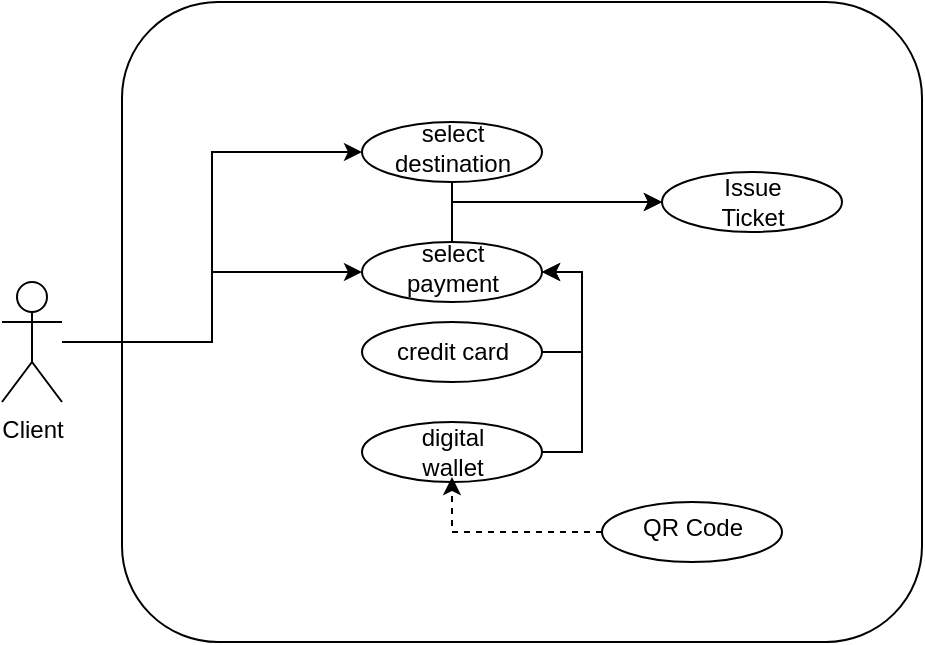 <mxfile version="21.1.1" type="github">
  <diagram id="C5RBs43oDa-KdzZeNtuy" name="Page-1">
    <mxGraphModel dx="894" dy="456" grid="1" gridSize="10" guides="1" tooltips="1" connect="1" arrows="1" fold="1" page="1" pageScale="1" pageWidth="827" pageHeight="1169" math="0" shadow="0">
      <root>
        <mxCell id="WIyWlLk6GJQsqaUBKTNV-0" />
        <mxCell id="WIyWlLk6GJQsqaUBKTNV-1" parent="WIyWlLk6GJQsqaUBKTNV-0" />
        <mxCell id="OMXw2gWQCEcpu0v6LKVS-0" value="" style="rounded=1;whiteSpace=wrap;html=1;" vertex="1" parent="WIyWlLk6GJQsqaUBKTNV-1">
          <mxGeometry x="140" y="20" width="400" height="320" as="geometry" />
        </mxCell>
        <mxCell id="OMXw2gWQCEcpu0v6LKVS-8" style="edgeStyle=orthogonalEdgeStyle;rounded=0;orthogonalLoop=1;jettySize=auto;html=1;entryX=0;entryY=0.5;entryDx=0;entryDy=0;" edge="1" parent="WIyWlLk6GJQsqaUBKTNV-1" source="OMXw2gWQCEcpu0v6LKVS-1" target="OMXw2gWQCEcpu0v6LKVS-6">
          <mxGeometry relative="1" as="geometry" />
        </mxCell>
        <mxCell id="OMXw2gWQCEcpu0v6LKVS-13" style="edgeStyle=orthogonalEdgeStyle;rounded=0;orthogonalLoop=1;jettySize=auto;html=1;entryX=0;entryY=0.5;entryDx=0;entryDy=0;" edge="1" parent="WIyWlLk6GJQsqaUBKTNV-1" source="OMXw2gWQCEcpu0v6LKVS-1" target="OMXw2gWQCEcpu0v6LKVS-11">
          <mxGeometry relative="1" as="geometry" />
        </mxCell>
        <mxCell id="OMXw2gWQCEcpu0v6LKVS-1" value="Client" style="shape=umlActor;verticalLabelPosition=bottom;verticalAlign=top;html=1;outlineConnect=0;" vertex="1" parent="WIyWlLk6GJQsqaUBKTNV-1">
          <mxGeometry x="80" y="160" width="30" height="60" as="geometry" />
        </mxCell>
        <mxCell id="OMXw2gWQCEcpu0v6LKVS-27" style="edgeStyle=orthogonalEdgeStyle;rounded=0;orthogonalLoop=1;jettySize=auto;html=1;exitX=0.5;exitY=1;exitDx=0;exitDy=0;entryX=0;entryY=0.5;entryDx=0;entryDy=0;" edge="1" parent="WIyWlLk6GJQsqaUBKTNV-1" source="OMXw2gWQCEcpu0v6LKVS-6" target="OMXw2gWQCEcpu0v6LKVS-25">
          <mxGeometry relative="1" as="geometry">
            <Array as="points">
              <mxPoint x="305" y="120" />
            </Array>
          </mxGeometry>
        </mxCell>
        <mxCell id="OMXw2gWQCEcpu0v6LKVS-6" value="" style="ellipse;whiteSpace=wrap;html=1;" vertex="1" parent="WIyWlLk6GJQsqaUBKTNV-1">
          <mxGeometry x="260" y="80" width="90" height="30" as="geometry" />
        </mxCell>
        <mxCell id="OMXw2gWQCEcpu0v6LKVS-7" value="select&lt;br style=&quot;border-color: var(--border-color);&quot;&gt;destination" style="text;html=1;strokeColor=none;fillColor=none;align=center;verticalAlign=middle;whiteSpace=wrap;rounded=0;" vertex="1" parent="WIyWlLk6GJQsqaUBKTNV-1">
          <mxGeometry x="272.5" y="80" width="65" height="25" as="geometry" />
        </mxCell>
        <mxCell id="OMXw2gWQCEcpu0v6LKVS-11" value="" style="ellipse;whiteSpace=wrap;html=1;" vertex="1" parent="WIyWlLk6GJQsqaUBKTNV-1">
          <mxGeometry x="260" y="140" width="90" height="30" as="geometry" />
        </mxCell>
        <mxCell id="OMXw2gWQCEcpu0v6LKVS-28" style="edgeStyle=orthogonalEdgeStyle;rounded=0;orthogonalLoop=1;jettySize=auto;html=1;exitX=0.5;exitY=0;exitDx=0;exitDy=0;" edge="1" parent="WIyWlLk6GJQsqaUBKTNV-1" source="OMXw2gWQCEcpu0v6LKVS-12">
          <mxGeometry relative="1" as="geometry">
            <mxPoint x="410" y="120" as="targetPoint" />
            <Array as="points">
              <mxPoint x="305" y="120" />
            </Array>
          </mxGeometry>
        </mxCell>
        <mxCell id="OMXw2gWQCEcpu0v6LKVS-12" value="select&lt;br style=&quot;border-color: var(--border-color);&quot;&gt;payment" style="text;html=1;strokeColor=none;fillColor=none;align=center;verticalAlign=middle;whiteSpace=wrap;rounded=0;" vertex="1" parent="WIyWlLk6GJQsqaUBKTNV-1">
          <mxGeometry x="272.5" y="140" width="65" height="25" as="geometry" />
        </mxCell>
        <mxCell id="OMXw2gWQCEcpu0v6LKVS-22" style="edgeStyle=orthogonalEdgeStyle;rounded=0;orthogonalLoop=1;jettySize=auto;html=1;exitX=1;exitY=0.5;exitDx=0;exitDy=0;entryX=1;entryY=0.5;entryDx=0;entryDy=0;" edge="1" parent="WIyWlLk6GJQsqaUBKTNV-1" source="OMXw2gWQCEcpu0v6LKVS-14" target="OMXw2gWQCEcpu0v6LKVS-11">
          <mxGeometry relative="1" as="geometry" />
        </mxCell>
        <mxCell id="OMXw2gWQCEcpu0v6LKVS-14" value="" style="ellipse;whiteSpace=wrap;html=1;" vertex="1" parent="WIyWlLk6GJQsqaUBKTNV-1">
          <mxGeometry x="260" y="180" width="90" height="30" as="geometry" />
        </mxCell>
        <mxCell id="OMXw2gWQCEcpu0v6LKVS-15" value="credit card" style="text;html=1;strokeColor=none;fillColor=none;align=center;verticalAlign=middle;whiteSpace=wrap;rounded=0;" vertex="1" parent="WIyWlLk6GJQsqaUBKTNV-1">
          <mxGeometry x="272.5" y="182.5" width="65" height="25" as="geometry" />
        </mxCell>
        <mxCell id="OMXw2gWQCEcpu0v6LKVS-23" style="edgeStyle=orthogonalEdgeStyle;rounded=0;orthogonalLoop=1;jettySize=auto;html=1;exitX=1;exitY=0.5;exitDx=0;exitDy=0;entryX=1;entryY=0.5;entryDx=0;entryDy=0;" edge="1" parent="WIyWlLk6GJQsqaUBKTNV-1" source="OMXw2gWQCEcpu0v6LKVS-16" target="OMXw2gWQCEcpu0v6LKVS-11">
          <mxGeometry relative="1" as="geometry" />
        </mxCell>
        <mxCell id="OMXw2gWQCEcpu0v6LKVS-16" value="" style="ellipse;whiteSpace=wrap;html=1;" vertex="1" parent="WIyWlLk6GJQsqaUBKTNV-1">
          <mxGeometry x="260" y="230" width="90" height="30" as="geometry" />
        </mxCell>
        <mxCell id="OMXw2gWQCEcpu0v6LKVS-17" value="digital wallet" style="text;html=1;strokeColor=none;fillColor=none;align=center;verticalAlign=middle;whiteSpace=wrap;rounded=0;" vertex="1" parent="WIyWlLk6GJQsqaUBKTNV-1">
          <mxGeometry x="272.5" y="232.5" width="65" height="25" as="geometry" />
        </mxCell>
        <mxCell id="OMXw2gWQCEcpu0v6LKVS-19" value="" style="ellipse;whiteSpace=wrap;html=1;" vertex="1" parent="WIyWlLk6GJQsqaUBKTNV-1">
          <mxGeometry x="380" y="270" width="90" height="30" as="geometry" />
        </mxCell>
        <mxCell id="OMXw2gWQCEcpu0v6LKVS-24" style="edgeStyle=orthogonalEdgeStyle;rounded=0;orthogonalLoop=1;jettySize=auto;html=1;exitX=0;exitY=0.5;exitDx=0;exitDy=0;entryX=0.5;entryY=1;entryDx=0;entryDy=0;dashed=1;" edge="1" parent="WIyWlLk6GJQsqaUBKTNV-1" source="OMXw2gWQCEcpu0v6LKVS-19" target="OMXw2gWQCEcpu0v6LKVS-17">
          <mxGeometry relative="1" as="geometry" />
        </mxCell>
        <mxCell id="OMXw2gWQCEcpu0v6LKVS-21" value="QR Code" style="text;html=1;strokeColor=none;fillColor=none;align=center;verticalAlign=middle;whiteSpace=wrap;rounded=0;" vertex="1" parent="WIyWlLk6GJQsqaUBKTNV-1">
          <mxGeometry x="392.5" y="270" width="65" height="25" as="geometry" />
        </mxCell>
        <mxCell id="OMXw2gWQCEcpu0v6LKVS-25" value="" style="ellipse;whiteSpace=wrap;html=1;" vertex="1" parent="WIyWlLk6GJQsqaUBKTNV-1">
          <mxGeometry x="410" y="105" width="90" height="30" as="geometry" />
        </mxCell>
        <mxCell id="OMXw2gWQCEcpu0v6LKVS-26" value="Issue&lt;br&gt;Ticket" style="text;html=1;strokeColor=none;fillColor=none;align=center;verticalAlign=middle;whiteSpace=wrap;rounded=0;" vertex="1" parent="WIyWlLk6GJQsqaUBKTNV-1">
          <mxGeometry x="422.5" y="107.5" width="65" height="25" as="geometry" />
        </mxCell>
      </root>
    </mxGraphModel>
  </diagram>
</mxfile>
